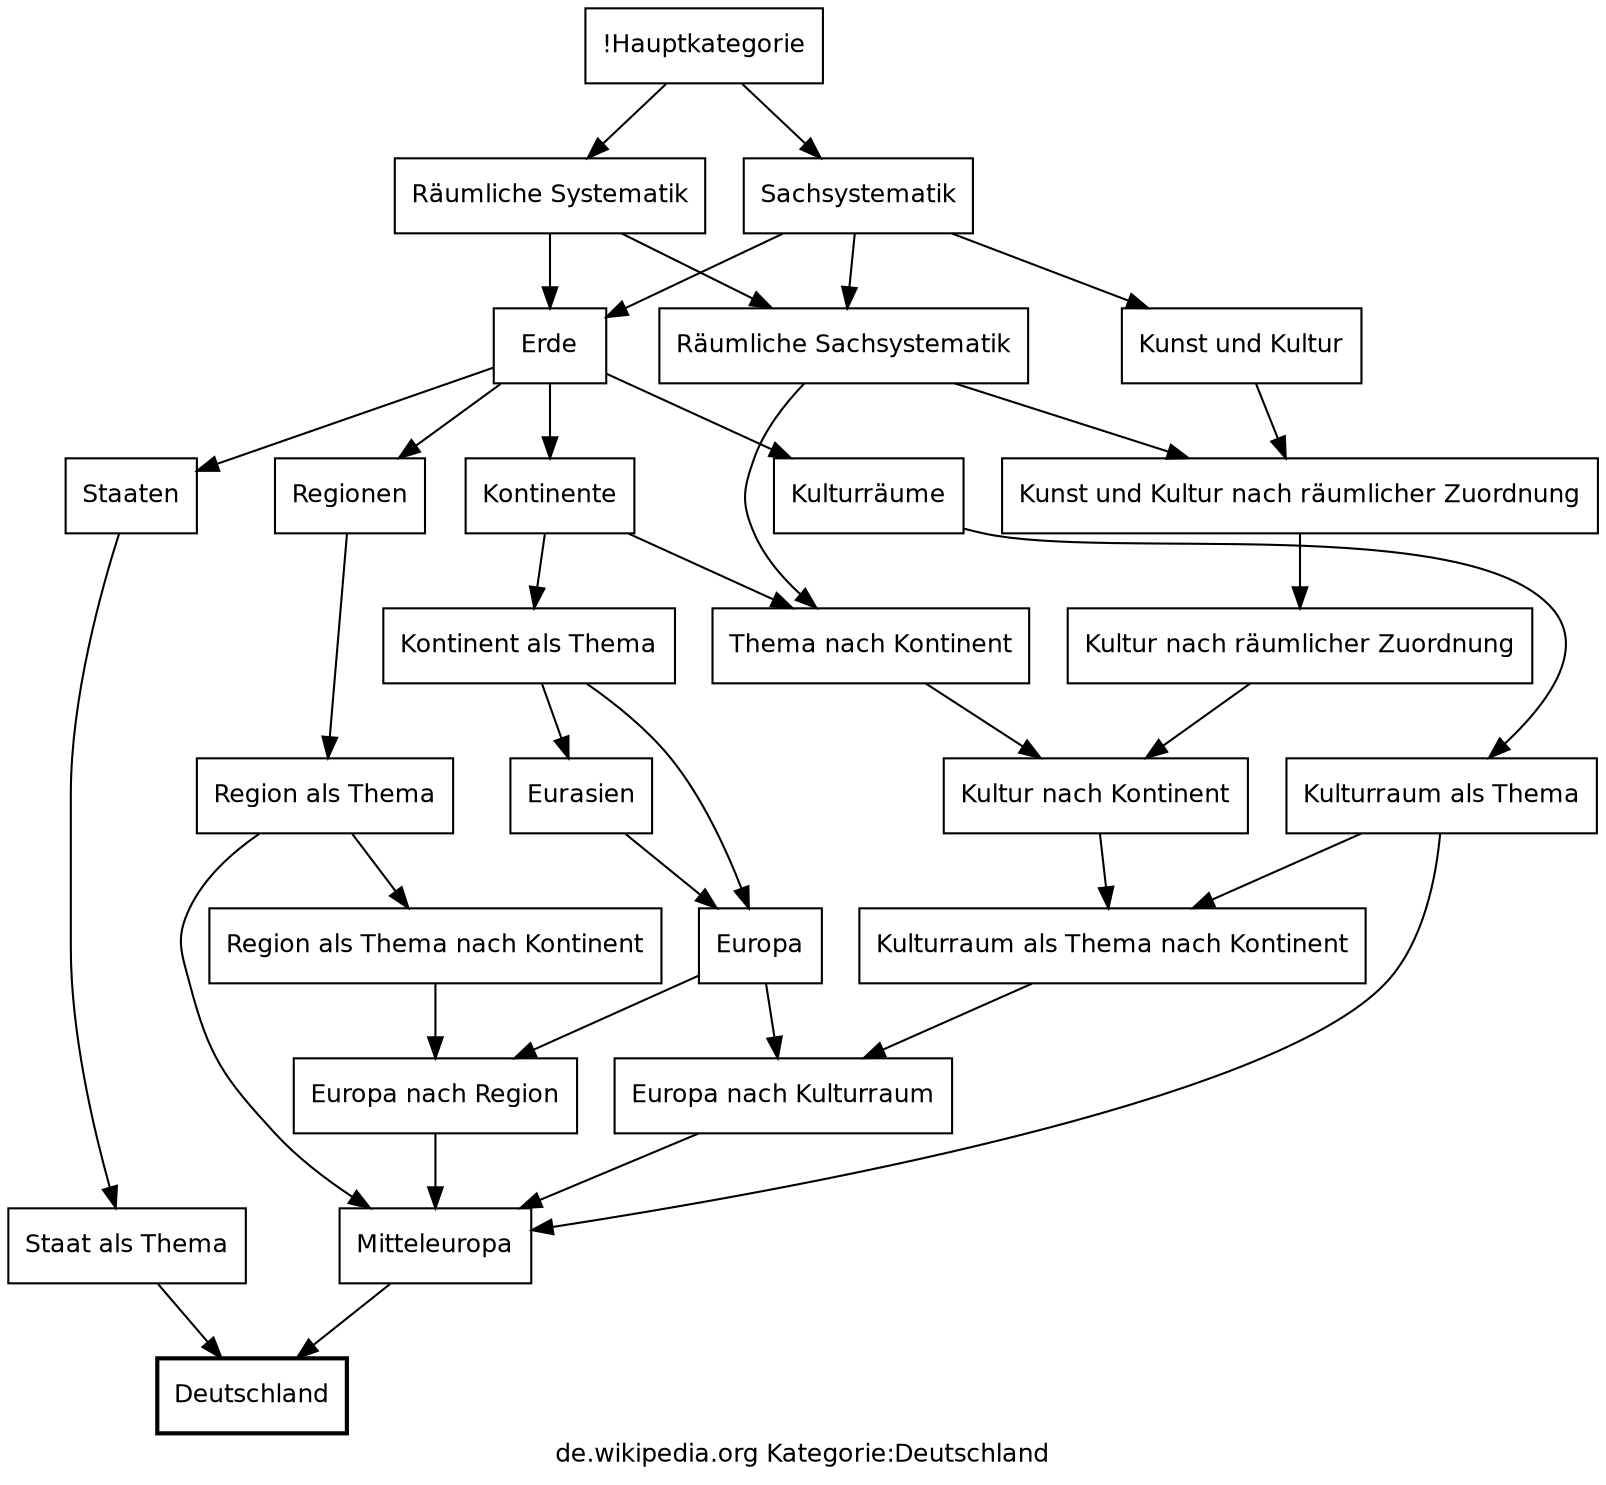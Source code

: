 // Created by GraphWriter at 2023-11-12 10:15:50 CET
digraph cluster_vcat{
charset="UTF-8";
fontname="DejaVu Sans";
fontsize="12";
label="de.wikipedia.org Kategorie:Deutschland";
splines="true";
node [fontname="DejaVu Sans",fontsize="12",shape="rect"];
{
rank="max";
"Deutschland"
}
"Staaten" [href="http://de.wikipedia.org/wiki/Kategorie:Staaten"];
"Staaten" -> "Staat als Thema";
"Eurasien" [href="http://de.wikipedia.org/wiki/Kategorie:Eurasien"];
"Eurasien" -> "Europa";
"Thema nach Kontinent" [href="http://de.wikipedia.org/wiki/Kategorie:Thema_nach_Kontinent"];
"Thema nach Kontinent" -> "Kultur nach Kontinent";
"Räumliche Sachsystematik" [href="http://de.wikipedia.org/wiki/Kategorie:R%C3%A4umliche_Sachsystematik"];
"Räumliche Sachsystematik" -> "Thema nach Kontinent";
"Räumliche Sachsystematik" -> "Kunst und Kultur nach räumlicher Zuordnung";
"Regionen" [href="http://de.wikipedia.org/wiki/Kategorie:Regionen"];
"Regionen" -> "Region als Thema";
"Kunst und Kultur nach räumlicher Zuordnung" [href="http://de.wikipedia.org/wiki/Kategorie:Kunst_und_Kultur_nach_r%C3%A4umlicher_Zuordnung"];
"Kunst und Kultur nach räumlicher Zuordnung" -> "Kultur nach räumlicher Zuordnung";
"Kontinent als Thema" [href="http://de.wikipedia.org/wiki/Kategorie:Kontinent_als_Thema"];
"Kontinent als Thema" -> "Europa";
"Kontinent als Thema" -> "Eurasien";
"Europa nach Kulturraum" [href="http://de.wikipedia.org/wiki/Kategorie:Europa_nach_Kulturraum"];
"Europa nach Kulturraum" -> "Mitteleuropa";
"Deutschland" [href="http://de.wikipedia.org/wiki/Kategorie:Deutschland",style="bold"];
"Europa nach Region" [href="http://de.wikipedia.org/wiki/Kategorie:Europa_nach_Region"];
"Europa nach Region" -> "Mitteleuropa";
"Sachsystematik" [href="http://de.wikipedia.org/wiki/Kategorie:Sachsystematik"];
"Sachsystematik" -> "Erde";
"Sachsystematik" -> "Kunst und Kultur";
"Sachsystematik" -> "Räumliche Sachsystematik";
"Kulturraum als Thema" [href="http://de.wikipedia.org/wiki/Kategorie:Kulturraum_als_Thema"];
"Kulturraum als Thema" -> "Kulturraum als Thema nach Kontinent";
"Kulturraum als Thema" -> "Mitteleuropa";
"Europa" [href="http://de.wikipedia.org/wiki/Kategorie:Europa"];
"Europa" -> "Europa nach Region";
"Europa" -> "Europa nach Kulturraum";
"Region als Thema" [href="http://de.wikipedia.org/wiki/Kategorie:Region_als_Thema"];
"Region als Thema" -> "Region als Thema nach Kontinent";
"Region als Thema" -> "Mitteleuropa";
"Kultur nach räumlicher Zuordnung" [href="http://de.wikipedia.org/wiki/Kategorie:Kultur_nach_r%C3%A4umlicher_Zuordnung"];
"Kultur nach räumlicher Zuordnung" -> "Kultur nach Kontinent";
"Kulturräume" [href="http://de.wikipedia.org/wiki/Kategorie:Kulturr%C3%A4ume"];
"Kulturräume" -> "Kulturraum als Thema";
"Kulturraum als Thema nach Kontinent" [href="http://de.wikipedia.org/wiki/Kategorie:Kulturraum_als_Thema_nach_Kontinent"];
"Kulturraum als Thema nach Kontinent" -> "Europa nach Kulturraum";
"Kontinente" [href="http://de.wikipedia.org/wiki/Kategorie:Kontinente"];
"Kontinente" -> "Thema nach Kontinent";
"Kontinente" -> "Kontinent als Thema";
"Kultur nach Kontinent" [href="http://de.wikipedia.org/wiki/Kategorie:Kultur_nach_Kontinent"];
"Kultur nach Kontinent" -> "Kulturraum als Thema nach Kontinent";
"Kunst und Kultur" [href="http://de.wikipedia.org/wiki/Kategorie:Kunst_und_Kultur"];
"Kunst und Kultur" -> "Kunst und Kultur nach räumlicher Zuordnung";
"Staat als Thema" [href="http://de.wikipedia.org/wiki/Kategorie:Staat_als_Thema"];
"Staat als Thema" -> "Deutschland";
"!Hauptkategorie" [href="http://de.wikipedia.org/wiki/Kategorie:%21Hauptkategorie"];
"!Hauptkategorie" -> "Sachsystematik";
"!Hauptkategorie" -> "Räumliche Systematik";
"Erde" [href="http://de.wikipedia.org/wiki/Kategorie:Erde"];
"Erde" -> "Kulturräume";
"Erde" -> "Staaten";
"Erde" -> "Kontinente";
"Erde" -> "Regionen";
"Region als Thema nach Kontinent" [href="http://de.wikipedia.org/wiki/Kategorie:Region_als_Thema_nach_Kontinent"];
"Region als Thema nach Kontinent" -> "Europa nach Region";
"Räumliche Systematik" [href="http://de.wikipedia.org/wiki/Kategorie:R%C3%A4umliche_Systematik"];
"Räumliche Systematik" -> "Erde";
"Räumliche Systematik" -> "Räumliche Sachsystematik";
"Mitteleuropa" [href="http://de.wikipedia.org/wiki/Kategorie:Mitteleuropa"];
"Mitteleuropa" -> "Deutschland";
}
